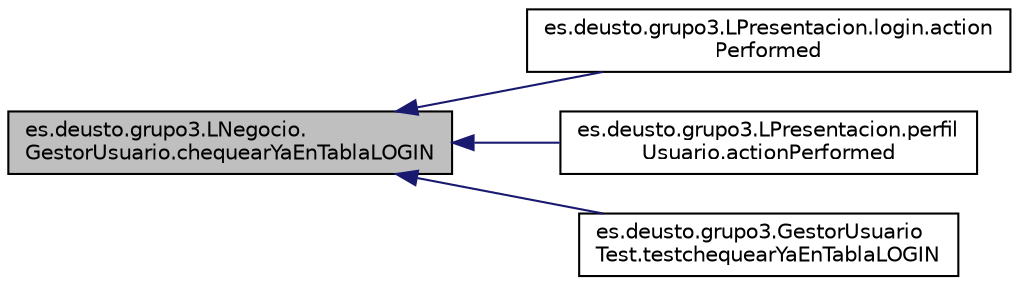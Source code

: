 digraph "es.deusto.grupo3.LNegocio.GestorUsuario.chequearYaEnTablaLOGIN"
{
  edge [fontname="Helvetica",fontsize="10",labelfontname="Helvetica",labelfontsize="10"];
  node [fontname="Helvetica",fontsize="10",shape=record];
  rankdir="LR";
  Node20 [label="es.deusto.grupo3.LNegocio.\lGestorUsuario.chequearYaEnTablaLOGIN",height=0.2,width=0.4,color="black", fillcolor="grey75", style="filled", fontcolor="black"];
  Node20 -> Node21 [dir="back",color="midnightblue",fontsize="10",style="solid",fontname="Helvetica"];
  Node21 [label="es.deusto.grupo3.LPresentacion.login.action\lPerformed",height=0.2,width=0.4,color="black", fillcolor="white", style="filled",URL="$classes_1_1deusto_1_1grupo3_1_1_l_presentacion_1_1login.html#a3e6a142fe808fd8943e4f29c2b41f874"];
  Node20 -> Node22 [dir="back",color="midnightblue",fontsize="10",style="solid",fontname="Helvetica"];
  Node22 [label="es.deusto.grupo3.LPresentacion.perfil\lUsuario.actionPerformed",height=0.2,width=0.4,color="black", fillcolor="white", style="filled",URL="$classes_1_1deusto_1_1grupo3_1_1_l_presentacion_1_1perfil_usuario.html#a12374a51bc848e460cda82c44c5ee3f3"];
  Node20 -> Node23 [dir="back",color="midnightblue",fontsize="10",style="solid",fontname="Helvetica"];
  Node23 [label="es.deusto.grupo3.GestorUsuario\lTest.testchequearYaEnTablaLOGIN",height=0.2,width=0.4,color="black", fillcolor="white", style="filled",URL="$classes_1_1deusto_1_1grupo3_1_1_gestor_usuario_test.html#ab3f8a22356288a1a95580e899efe276a"];
}
